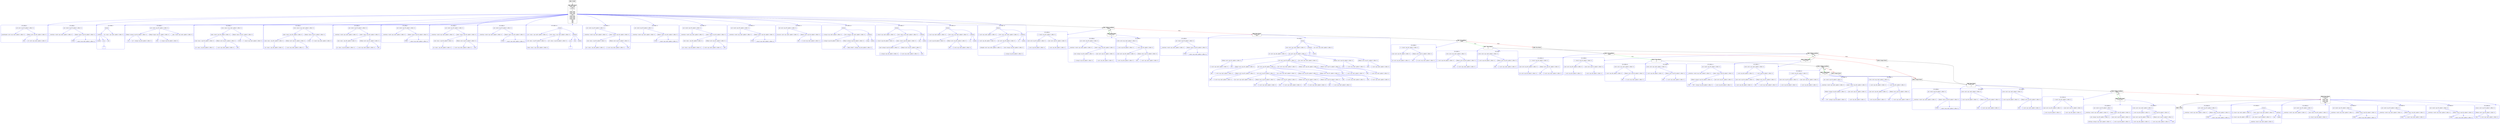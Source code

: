 digraph CFG {
    compound=true;
    graph [splines=true];
    node [shape=rectangle];

    BB21 [label=<<B>BB21: END</B><BR ALIGN="CENTER"/>>];
    BB20 [label=<<B>BB20: While Body</B><BR ALIGN="CENTER"/>FUNC_CALL<BR ALIGN="CENTER"/>=<BR ALIGN="CENTER"/>>];
    subgraph cluster_instruction0 {
        label = "OT of BB20:0";
        style=rounded;
        color=blue;
        entry0 [shape=point, style=invis];
        node0 [label="call <void:0, reg: RT, spilled: 0, offset: 0>", color=blue];
        node1 [label="__writeChar <void:0, reg: (null), spilled: 0, offset: 0>", color=blue];
        node0 -> node1[color=blue];
        node2 [label="indexr <char:0, reg: RT, spilled: 0, offset: 0>", color=blue];
        node3 [label="call <string:0, reg: RT, spilled: 0, offset: 0>", color=blue];
        node4 [label="retString <string:0, reg: (null), spilled: 0, offset: 0>", color=blue];
        node3 -> node4[color=blue];
        node2 -> node3[color=blue];
        node5 [label="read <int:0, reg: R0, spilled: 0, offset: 0>", color=blue];
        node6 [label="i <int:0, reg: AR, spilled: 0, offset: 0>", color=blue];
        node5 -> node6[color=blue];
        node2 -> node5[color=blue];
        node0 -> node2[color=blue];
    }
    BB20 -> entry0 [lhead=cluster_instruction0, color=blue];
    subgraph cluster_instruction1 {
        label = "OT of BB20:1";
        style=rounded;
        color=blue;
        entry1 [shape=point, style=invis];
        node7 [label="write <int:0, reg: (null), spilled: 0, offset: 0>", color=blue];
        node8 [label="i <int:0, reg: AR, spilled: 0, offset: 0>", color=blue];
        node7 -> node8[color=blue];
        node9 [label="+ <int:0, reg: R0, spilled: 0, offset: 0>", color=blue];
        node10 [label="read <int:0, reg: R0, spilled: 0, offset: 0>", color=blue];
        node11 [label="i <int:0, reg: AR, spilled: 0, offset: 0>", color=blue];
        node10 -> node11[color=blue];
        node9 -> node10[color=blue];
        node12 [label="litRead <int:0, reg: R1, spilled: 0, offset: 0>", color=blue];
        node13 [label="DEC", color=blue];
        node12 -> node13[color=blue];
        node14 [label="1 <int:0, reg: (null), spilled: 0, offset: 0>", color=blue];
        node12 -> node14[color=blue];
        node9 -> node12[color=blue];
        node7 -> node9[color=blue];
    }
    BB20 -> entry1 [lhead=cluster_instruction1, color=blue];
    BB19 [label=<<B>BB19: Base block</B><BR ALIGN="CENTER"/>FUNC_CALL<BR ALIGN="CENTER"/>VAR<BR ALIGN="CENTER"/>FUNC_CALL<BR ALIGN="CENTER"/>FUNC_CALL<BR ALIGN="CENTER"/>FUNC_CALL<BR ALIGN="CENTER"/>FUNC_CALL<BR ALIGN="CENTER"/>DEC<BR ALIGN="CENTER"/>>];
    subgraph cluster_instruction2 {
        label = "OT of BB19:0";
        style=rounded;
        color=blue;
        entry2 [shape=point, style=invis];
        node15 [label="call <void:0, reg: RT, spilled: 0, offset: 0>", color=blue];
        node16 [label="__writeChar <void:0, reg: (null), spilled: 0, offset: 0>", color=blue];
        node15 -> node16[color=blue];
        node17 [label="litRead <char:0, reg: R0, spilled: 0, offset: 0>", color=blue];
        node18 [label="SYMB", color=blue];
        node17 -> node18[color=blue];
        node19 [label="'\n' <char:0, reg: (null), spilled: 0, offset: 0>", color=blue];
        node17 -> node19[color=blue];
        node15 -> node17[color=blue];
    }
    BB19 -> entry2 [lhead=cluster_instruction2, color=blue];
    subgraph cluster_instruction3 {
        label = "OT of BB19:1";
        style=rounded;
        color=blue;
        entry3 [shape=point, style=invis];
        node20 [label="declare", color=blue];
        node21 [label="withType", color=blue];
        node22 [label="char", color=blue];
        node21 -> node22[color=blue];
        node23 [label="builtin", color=blue];
        node21 -> node23[color=blue];
        node20 -> node21[color=blue];
        node24 [label="in <char:0, reg: (null), spilled: 0, offset: 0>", color=blue];
        node20 -> node24[color=blue];
        node25 [label="write <char:0, reg: (null), spilled: 0, offset: 0>", color=blue];
        node26 [label="in <char:0, reg: AR, spilled: 0, offset: 0>", color=blue];
        node25 -> node26[color=blue];
        node27 [label="call <char:0, reg: RT, spilled: 0, offset: 0>", color=blue];
        node28 [label="__readChar <char:0, reg: (null), spilled: 0, offset: 0>", color=blue];
        node27 -> node28[color=blue];
        node25 -> node27[color=blue];
        node20 -> node25[color=blue];
    }
    BB19 -> entry3 [lhead=cluster_instruction3, color=blue];
    subgraph cluster_instruction4 {
        label = "OT of BB19:2";
        style=rounded;
        color=blue;
        entry4 [shape=point, style=invis];
        node29 [label="call <void:0, reg: RT, spilled: 0, offset: 0>", color=blue];
        node30 [label="__writeChar <void:0, reg: (null), spilled: 0, offset: 0>", color=blue];
        node29 -> node30[color=blue];
        node31 [label="read <char:0, reg: R0, spilled: 0, offset: 0>", color=blue];
        node32 [label="in <char:0, reg: AR, spilled: 0, offset: 0>", color=blue];
        node31 -> node32[color=blue];
        node29 -> node31[color=blue];
    }
    BB19 -> entry4 [lhead=cluster_instruction4, color=blue];
    subgraph cluster_instruction5 {
        label = "OT of BB19:3";
        style=rounded;
        color=blue;
        entry5 [shape=point, style=invis];
        node33 [label="call <void:0, reg: RT, spilled: 0, offset: 0>", color=blue];
        node34 [label="__writeChar <void:0, reg: (null), spilled: 0, offset: 0>", color=blue];
        node33 -> node34[color=blue];
        node35 [label="litRead <char:0, reg: R0, spilled: 0, offset: 0>", color=blue];
        node36 [label="SYMB", color=blue];
        node35 -> node36[color=blue];
        node37 [label="'\n' <char:0, reg: (null), spilled: 0, offset: 0>", color=blue];
        node35 -> node37[color=blue];
        node33 -> node35[color=blue];
    }
    BB19 -> entry5 [lhead=cluster_instruction5, color=blue];
    subgraph cluster_instruction6 {
        label = "OT of BB19:4";
        style=rounded;
        color=blue;
        entry6 [shape=point, style=invis];
        node38 [label="call <void:0, reg: RT, spilled: 0, offset: 0>", color=blue];
        node39 [label="__writeChar <void:0, reg: (null), spilled: 0, offset: 0>", color=blue];
        node38 -> node39[color=blue];
        node40 [label="litRead <char:0, reg: R0, spilled: 0, offset: 0>", color=blue];
        node41 [label="SYMB", color=blue];
        node40 -> node41[color=blue];
        node42 [label="'a' <char:0, reg: (null), spilled: 0, offset: 0>", color=blue];
        node40 -> node42[color=blue];
        node38 -> node40[color=blue];
    }
    BB19 -> entry6 [lhead=cluster_instruction6, color=blue];
    subgraph cluster_instruction7 {
        label = "OT of BB19:5";
        style=rounded;
        color=blue;
        entry7 [shape=point, style=invis];
        node43 [label="call <void:0, reg: RT, spilled: 0, offset: 0>", color=blue];
        node44 [label="__writeChar <void:0, reg: (null), spilled: 0, offset: 0>", color=blue];
        node43 -> node44[color=blue];
        node45 [label="litRead <char:0, reg: R0, spilled: 0, offset: 0>", color=blue];
        node46 [label="SYMB", color=blue];
        node45 -> node46[color=blue];
        node47 [label="'\n' <char:0, reg: (null), spilled: 0, offset: 0>", color=blue];
        node45 -> node47[color=blue];
        node43 -> node45[color=blue];
    }
    BB19 -> entry7 [lhead=cluster_instruction7, color=blue];
    subgraph cluster_instruction8 {
        label = "OT of BB19:6";
        style=rounded;
        color=blue;
        entry8 [shape=point, style=invis];
        node48 [label="return <int:0, reg: RT, spilled: 0, offset: 0>", color=blue];
        node49 [label="litRead <int:0, reg: R0, spilled: 0, offset: 0>", color=blue];
        node50 [label="DEC", color=blue];
        node49 -> node50[color=blue];
        node51 [label="0 <int:0, reg: (null), spilled: 0, offset: 0>", color=blue];
        node49 -> node51[color=blue];
        node48 -> node49[color=blue];
    }
    BB19 -> entry8 [lhead=cluster_instruction8, color=blue];
    BB18 [label=<<B>BB18: While Condition</B><BR ALIGN="CENTER"/>EXPR<BR ALIGN="CENTER"/>>];
    subgraph cluster_instruction9 {
        label = "OT of BB18:0";
        style=rounded;
        color=blue;
        entry9 [shape=point, style=invis];
        node52 [label="!= <bool:0, reg: R0, spilled: 0, offset: 0>", color=blue];
        node53 [label="read <int:0, reg: R0, spilled: 0, offset: 0>", color=blue];
        node54 [label="i <int:0, reg: AR, spilled: 0, offset: 0>", color=blue];
        node53 -> node54[color=blue];
        node52 -> node53[color=blue];
        node55 [label="read <int:0, reg: R1, spilled: 0, offset: 0>", color=blue];
        node56 [label="l <int:0, reg: AR, spilled: 0, offset: 0>", color=blue];
        node55 -> node56[color=blue];
        node52 -> node55[color=blue];
    }
    BB18 -> entry9 [lhead=cluster_instruction9, color=blue];
    BB17 [label=<<B>BB17: While Body</B><BR ALIGN="CENTER"/>FUNC_CALL<BR ALIGN="CENTER"/>=<BR ALIGN="CENTER"/>>];
    subgraph cluster_instruction10 {
        label = "OT of BB17:0";
        style=rounded;
        color=blue;
        entry10 [shape=point, style=invis];
        node57 [label="call <void:0, reg: RT, spilled: 0, offset: 0>", color=blue];
        node58 [label="__writeChar <void:0, reg: (null), spilled: 0, offset: 0>", color=blue];
        node57 -> node58[color=blue];
        node59 [label="indexr <char:0, reg: R0, spilled: 0, offset: 0>", color=blue];
        node60 [label="litRead <string:0, reg: R0, spilled: 0, offset: 0>", color=blue];
        node61 [label="STR", color=blue];
        node60 -> node61[color=blue];
        node62 [label="\"NO\" <string:0, reg: AR, spilled: 0, offset: 0>", color=blue];
        node60 -> node62[color=blue];
        node59 -> node60[color=blue];
        node63 [label="read <int:0, reg: R1, spilled: 0, offset: 0>", color=blue];
        node64 [label="i <int:0, reg: AR, spilled: 0, offset: 0>", color=blue];
        node63 -> node64[color=blue];
        node59 -> node63[color=blue];
        node57 -> node59[color=blue];
    }
    BB17 -> entry10 [lhead=cluster_instruction10, color=blue];
    subgraph cluster_instruction11 {
        label = "OT of BB17:1";
        style=rounded;
        color=blue;
        entry11 [shape=point, style=invis];
        node65 [label="write <int:0, reg: (null), spilled: 0, offset: 0>", color=blue];
        node66 [label="i <int:0, reg: AR, spilled: 0, offset: 0>", color=blue];
        node65 -> node66[color=blue];
        node67 [label="+ <int:0, reg: R0, spilled: 0, offset: 0>", color=blue];
        node68 [label="read <int:0, reg: R0, spilled: 0, offset: 0>", color=blue];
        node69 [label="i <int:0, reg: AR, spilled: 0, offset: 0>", color=blue];
        node68 -> node69[color=blue];
        node67 -> node68[color=blue];
        node70 [label="litRead <int:0, reg: R1, spilled: 0, offset: 0>", color=blue];
        node71 [label="DEC", color=blue];
        node70 -> node71[color=blue];
        node72 [label="1 <int:0, reg: (null), spilled: 0, offset: 0>", color=blue];
        node70 -> node72[color=blue];
        node67 -> node70[color=blue];
        node65 -> node67[color=blue];
    }
    BB17 -> entry11 [lhead=cluster_instruction11, color=blue];
    BB16 [label=<<B>BB16: Empty block</B><BR ALIGN="CENTER"/>>];
    BB15 [label=<<B>BB15: While Condition</B><BR ALIGN="CENTER"/>EXPR<BR ALIGN="CENTER"/>>];
    subgraph cluster_instruction12 {
        label = "OT of BB15:0";
        style=rounded;
        color=blue;
        entry12 [shape=point, style=invis];
        node73 [label="!= <bool:0, reg: R0, spilled: 0, offset: 0>", color=blue];
        node74 [label="read <int:0, reg: R0, spilled: 0, offset: 0>", color=blue];
        node75 [label="i <int:0, reg: AR, spilled: 0, offset: 0>", color=blue];
        node74 -> node75[color=blue];
        node73 -> node74[color=blue];
        node76 [label="read <int:0, reg: R1, spilled: 0, offset: 0>", color=blue];
        node77 [label="l <int:0, reg: AR, spilled: 0, offset: 0>", color=blue];
        node76 -> node77[color=blue];
        node73 -> node76[color=blue];
    }
    BB15 -> entry12 [lhead=cluster_instruction12, color=blue];
    BB14 [label=<<B>BB14: Then Block</B><BR ALIGN="CENTER"/>=<BR ALIGN="CENTER"/>=<BR ALIGN="CENTER"/>>];
    subgraph cluster_instruction13 {
        label = "OT of BB14:0";
        style=rounded;
        color=blue;
        entry13 [shape=point, style=invis];
        node78 [label="write <int:0, reg: (null), spilled: 0, offset: 0>", color=blue];
        node79 [label="i <int:0, reg: AR, spilled: 0, offset: 0>", color=blue];
        node78 -> node79[color=blue];
        node80 [label="litRead <int:0, reg: R0, spilled: 0, offset: 0>", color=blue];
        node81 [label="DEC", color=blue];
        node80 -> node81[color=blue];
        node82 [label="0 <int:0, reg: (null), spilled: 0, offset: 0>", color=blue];
        node80 -> node82[color=blue];
        node78 -> node80[color=blue];
    }
    BB14 -> entry13 [lhead=cluster_instruction13, color=blue];
    subgraph cluster_instruction14 {
        label = "OT of BB14:1";
        style=rounded;
        color=blue;
        entry14 [shape=point, style=invis];
        node83 [label="write <int:0, reg: (null), spilled: 0, offset: 0>", color=blue];
        node84 [label="l <int:0, reg: AR, spilled: 0, offset: 0>", color=blue];
        node83 -> node84[color=blue];
        node85 [label="litRead <int:0, reg: R0, spilled: 0, offset: 0>", color=blue];
        node86 [label="DEC", color=blue];
        node85 -> node86[color=blue];
        node87 [label="3 <int:0, reg: (null), spilled: 0, offset: 0>", color=blue];
        node85 -> node87[color=blue];
        node83 -> node85[color=blue];
    }
    BB14 -> entry14 [lhead=cluster_instruction14, color=blue];
    BB13 [label=<<B>BB13: Empty block</B><BR ALIGN="CENTER"/>>];
    BB12 [label=<<B>BB12: If Condition</B><BR ALIGN="CENTER"/>EXPR<BR ALIGN="CENTER"/>>];
    subgraph cluster_instruction15 {
        label = "OT of BB12:0";
        style=rounded;
        color=blue;
        entry15 [shape=point, style=invis];
        node88 [label="== <bool:0, reg: R0, spilled: 0, offset: 0>", color=blue];
        node89 [label="read <int:0, reg: R0, spilled: 0, offset: 0>", color=blue];
        node90 [label="ret <int:0, reg: AR, spilled: 0, offset: 0>", color=blue];
        node89 -> node90[color=blue];
        node88 -> node89[color=blue];
        node91 [label="litRead <int:0, reg: R1, spilled: 0, offset: 0>", color=blue];
        node92 [label="DEC", color=blue];
        node91 -> node92[color=blue];
        node93 [label="9 <int:0, reg: (null), spilled: 0, offset: 0>", color=blue];
        node91 -> node93[color=blue];
        node88 -> node91[color=blue];
    }
    BB12 -> entry15 [lhead=cluster_instruction15, color=blue];
    BB11 [label=<<B>BB11: While Body</B><BR ALIGN="CENTER"/>FUNC_CALL<BR ALIGN="CENTER"/>=<BR ALIGN="CENTER"/>>];
    subgraph cluster_instruction16 {
        label = "OT of BB11:0";
        style=rounded;
        color=blue;
        entry16 [shape=point, style=invis];
        node94 [label="call <void:0, reg: RT, spilled: 0, offset: 0>", color=blue];
        node95 [label="__writeChar <void:0, reg: (null), spilled: 0, offset: 0>", color=blue];
        node94 -> node95[color=blue];
        node96 [label="indexr <char:0, reg: R0, spilled: 0, offset: 0>", color=blue];
        node97 [label="litRead <string:0, reg: R0, spilled: 0, offset: 0>", color=blue];
        node98 [label="STR", color=blue];
        node97 -> node98[color=blue];
        node99 [label="\"YES\" <string:0, reg: AR, spilled: 0, offset: 0>", color=blue];
        node97 -> node99[color=blue];
        node96 -> node97[color=blue];
        node100 [label="read <int:0, reg: R1, spilled: 0, offset: 0>", color=blue];
        node101 [label="i <int:0, reg: AR, spilled: 0, offset: 0>", color=blue];
        node100 -> node101[color=blue];
        node96 -> node100[color=blue];
        node94 -> node96[color=blue];
    }
    BB11 -> entry16 [lhead=cluster_instruction16, color=blue];
    subgraph cluster_instruction17 {
        label = "OT of BB11:1";
        style=rounded;
        color=blue;
        entry17 [shape=point, style=invis];
        node102 [label="write <int:0, reg: (null), spilled: 0, offset: 0>", color=blue];
        node103 [label="i <int:0, reg: AR, spilled: 0, offset: 0>", color=blue];
        node102 -> node103[color=blue];
        node104 [label="+ <int:0, reg: R0, spilled: 0, offset: 0>", color=blue];
        node105 [label="read <int:0, reg: R0, spilled: 0, offset: 0>", color=blue];
        node106 [label="i <int:0, reg: AR, spilled: 0, offset: 0>", color=blue];
        node105 -> node106[color=blue];
        node104 -> node105[color=blue];
        node107 [label="litRead <int:0, reg: R1, spilled: 0, offset: 0>", color=blue];
        node108 [label="DEC", color=blue];
        node107 -> node108[color=blue];
        node109 [label="1 <int:0, reg: (null), spilled: 0, offset: 0>", color=blue];
        node107 -> node109[color=blue];
        node104 -> node107[color=blue];
        node102 -> node104[color=blue];
    }
    BB11 -> entry17 [lhead=cluster_instruction17, color=blue];
    BB10 [label=<<B>BB10: Empty block</B><BR ALIGN="CENTER"/>>];
    BB9 [label=<<B>BB9: While Condition</B><BR ALIGN="CENTER"/>EXPR<BR ALIGN="CENTER"/>>];
    subgraph cluster_instruction18 {
        label = "OT of BB9:0";
        style=rounded;
        color=blue;
        entry18 [shape=point, style=invis];
        node110 [label="!= <bool:0, reg: R0, spilled: 0, offset: 0>", color=blue];
        node111 [label="read <int:0, reg: R0, spilled: 0, offset: 0>", color=blue];
        node112 [label="i <int:0, reg: AR, spilled: 0, offset: 0>", color=blue];
        node111 -> node112[color=blue];
        node110 -> node111[color=blue];
        node113 [label="read <int:0, reg: R1, spilled: 0, offset: 0>", color=blue];
        node114 [label="l <int:0, reg: AR, spilled: 0, offset: 0>", color=blue];
        node113 -> node114[color=blue];
        node110 -> node113[color=blue];
    }
    BB9 -> entry18 [lhead=cluster_instruction18, color=blue];
    BB8 [label=<<B>BB8: Else Block</B><BR ALIGN="CENTER"/>>];
    BB7 [label=<<B>BB7: Then Block</B><BR ALIGN="CENTER"/>=<BR ALIGN="CENTER"/>=<BR ALIGN="CENTER"/>>];
    subgraph cluster_instruction19 {
        label = "OT of BB7:0";
        style=rounded;
        color=blue;
        entry19 [shape=point, style=invis];
        node115 [label="write <int:0, reg: (null), spilled: 0, offset: 0>", color=blue];
        node116 [label="i <int:0, reg: AR, spilled: 0, offset: 0>", color=blue];
        node115 -> node116[color=blue];
        node117 [label="litRead <int:0, reg: R0, spilled: 0, offset: 0>", color=blue];
        node118 [label="DEC", color=blue];
        node117 -> node118[color=blue];
        node119 [label="0 <int:0, reg: (null), spilled: 0, offset: 0>", color=blue];
        node117 -> node119[color=blue];
        node115 -> node117[color=blue];
    }
    BB7 -> entry19 [lhead=cluster_instruction19, color=blue];
    subgraph cluster_instruction20 {
        label = "OT of BB7:1";
        style=rounded;
        color=blue;
        entry20 [shape=point, style=invis];
        node120 [label="write <int:0, reg: (null), spilled: 0, offset: 0>", color=blue];
        node121 [label="l <int:0, reg: AR, spilled: 0, offset: 0>", color=blue];
        node120 -> node121[color=blue];
        node122 [label="litRead <int:0, reg: R0, spilled: 0, offset: 0>", color=blue];
        node123 [label="DEC", color=blue];
        node122 -> node123[color=blue];
        node124 [label="4 <int:0, reg: (null), spilled: 0, offset: 0>", color=blue];
        node122 -> node124[color=blue];
        node120 -> node122[color=blue];
    }
    BB7 -> entry20 [lhead=cluster_instruction20, color=blue];
    BB6 [label=<<B>BB6: Base block</B><BR ALIGN="CENTER"/>FUNC_CALL<BR ALIGN="CENTER"/>=<BR ALIGN="CENTER"/>=<BR ALIGN="CENTER"/>>];
    subgraph cluster_instruction21 {
        label = "OT of BB6:0";
        style=rounded;
        color=blue;
        entry21 [shape=point, style=invis];
        node125 [label="call <void:0, reg: RT, spilled: 0, offset: 0>", color=blue];
        node126 [label="__writeChar <void:0, reg: (null), spilled: 0, offset: 0>", color=blue];
        node125 -> node126[color=blue];
        node127 [label="litRead <char:0, reg: R0, spilled: 0, offset: 0>", color=blue];
        node128 [label="SYMB", color=blue];
        node127 -> node128[color=blue];
        node129 [label="'\n' <char:0, reg: (null), spilled: 0, offset: 0>", color=blue];
        node127 -> node129[color=blue];
        node125 -> node127[color=blue];
    }
    BB6 -> entry21 [lhead=cluster_instruction21, color=blue];
    subgraph cluster_instruction22 {
        label = "OT of BB6:1";
        style=rounded;
        color=blue;
        entry22 [shape=point, style=invis];
        node130 [label="write <int:0, reg: (null), spilled: 0, offset: 0>", color=blue];
        node131 [label="i <int:0, reg: AR, spilled: 0, offset: 0>", color=blue];
        node130 -> node131[color=blue];
        node132 [label="litRead <int:0, reg: R0, spilled: 0, offset: 0>", color=blue];
        node133 [label="DEC", color=blue];
        node132 -> node133[color=blue];
        node134 [label="0 <int:0, reg: (null), spilled: 0, offset: 0>", color=blue];
        node132 -> node134[color=blue];
        node130 -> node132[color=blue];
    }
    BB6 -> entry22 [lhead=cluster_instruction22, color=blue];
    subgraph cluster_instruction23 {
        label = "OT of BB6:2";
        style=rounded;
        color=blue;
        entry23 [shape=point, style=invis];
        node135 [label="write <int:0, reg: (null), spilled: 0, offset: 0>", color=blue];
        node136 [label="l <int:0, reg: AR, spilled: 0, offset: 0>", color=blue];
        node135 -> node136[color=blue];
        node137 [label="litRead <int:0, reg: R0, spilled: 0, offset: 0>", color=blue];
        node138 [label="DEC", color=blue];
        node137 -> node138[color=blue];
        node139 [label="3 <int:0, reg: (null), spilled: 0, offset: 0>", color=blue];
        node137 -> node139[color=blue];
        node135 -> node137[color=blue];
    }
    BB6 -> entry23 [lhead=cluster_instruction23, color=blue];
    BB5 [label=<<B>BB5: If Condition</B><BR ALIGN="CENTER"/>EXPR<BR ALIGN="CENTER"/>>];
    subgraph cluster_instruction24 {
        label = "OT of BB5:0";
        style=rounded;
        color=blue;
        entry24 [shape=point, style=invis];
        node140 [label="== <bool:0, reg: R0, spilled: 0, offset: 0>", color=blue];
        node141 [label="read <int:0, reg: R0, spilled: 0, offset: 0>", color=blue];
        node142 [label="ret <int:0, reg: AR, spilled: 0, offset: 0>", color=blue];
        node141 -> node142[color=blue];
        node140 -> node141[color=blue];
        node143 [label="litRead <int:0, reg: R1, spilled: 0, offset: 0>", color=blue];
        node144 [label="DEC", color=blue];
        node143 -> node144[color=blue];
        node145 [label="10 <int:0, reg: (null), spilled: 0, offset: 0>", color=blue];
        node143 -> node145[color=blue];
        node140 -> node143[color=blue];
    }
    BB5 -> entry24 [lhead=cluster_instruction24, color=blue];
    BB4 [label=<<B>BB4: While Body</B><BR ALIGN="CENTER"/>FUNC_CALL<BR ALIGN="CENTER"/>=<BR ALIGN="CENTER"/>>];
    subgraph cluster_instruction25 {
        label = "OT of BB4:0";
        style=rounded;
        color=blue;
        entry25 [shape=point, style=invis];
        node146 [label="call <void:0, reg: RT, spilled: 0, offset: 0>", color=blue];
        node147 [label="__writeChar <void:0, reg: (null), spilled: 0, offset: 0>", color=blue];
        node146 -> node147[color=blue];
        node148 [label="indexr <char:0, reg: R0, spilled: 0, offset: 0>", color=blue];
        node149 [label="read <string:0, reg: R0, spilled: 0, offset: 0>", color=blue];
        node150 [label="s <string:0, reg: AR, spilled: 0, offset: 0>", color=blue];
        node149 -> node150[color=blue];
        node148 -> node149[color=blue];
        node151 [label="read <int:0, reg: R1, spilled: 0, offset: 0>", color=blue];
        node152 [label="i <int:0, reg: AR, spilled: 0, offset: 0>", color=blue];
        node151 -> node152[color=blue];
        node148 -> node151[color=blue];
        node146 -> node148[color=blue];
    }
    BB4 -> entry25 [lhead=cluster_instruction25, color=blue];
    subgraph cluster_instruction26 {
        label = "OT of BB4:1";
        style=rounded;
        color=blue;
        entry26 [shape=point, style=invis];
        node153 [label="write <int:0, reg: (null), spilled: 0, offset: 0>", color=blue];
        node154 [label="i <int:0, reg: AR, spilled: 0, offset: 0>", color=blue];
        node153 -> node154[color=blue];
        node155 [label="+ <int:0, reg: R0, spilled: 0, offset: 0>", color=blue];
        node156 [label="read <int:0, reg: R0, spilled: 0, offset: 0>", color=blue];
        node157 [label="i <int:0, reg: AR, spilled: 0, offset: 0>", color=blue];
        node156 -> node157[color=blue];
        node155 -> node156[color=blue];
        node158 [label="litRead <int:0, reg: R1, spilled: 0, offset: 0>", color=blue];
        node159 [label="DEC", color=blue];
        node158 -> node159[color=blue];
        node160 [label="1 <int:0, reg: (null), spilled: 0, offset: 0>", color=blue];
        node158 -> node160[color=blue];
        node155 -> node158[color=blue];
        node153 -> node155[color=blue];
    }
    BB4 -> entry26 [lhead=cluster_instruction26, color=blue];
    BB3 [label=<<B>BB3: Base block</B><BR ALIGN="CENTER"/>FUNC_CALL<BR ALIGN="CENTER"/>VAR<BR ALIGN="CENTER"/>>];
    subgraph cluster_instruction27 {
        label = "OT of BB3:0";
        style=rounded;
        color=blue;
        entry27 [shape=point, style=invis];
        node161 [label="call <void:0, reg: RT, spilled: 0, offset: 0>", color=blue];
        node162 [label="__writeChar <void:0, reg: (null), spilled: 0, offset: 0>", color=blue];
        node161 -> node162[color=blue];
        node163 [label="litRead <char:0, reg: R0, spilled: 0, offset: 0>", color=blue];
        node164 [label="SYMB", color=blue];
        node163 -> node164[color=blue];
        node165 [label="'\n' <char:0, reg: (null), spilled: 0, offset: 0>", color=blue];
        node163 -> node165[color=blue];
        node161 -> node163[color=blue];
    }
    BB3 -> entry27 [lhead=cluster_instruction27, color=blue];
    subgraph cluster_instruction28 {
        label = "OT of BB3:1";
        style=rounded;
        color=blue;
        entry28 [shape=point, style=invis];
        node166 [label="declare", color=blue];
        node167 [label="withType", color=blue];
        node168 [label="int", color=blue];
        node167 -> node168[color=blue];
        node169 [label="builtin", color=blue];
        node167 -> node169[color=blue];
        node166 -> node167[color=blue];
        node170 [label="ret <int:0, reg: (null), spilled: 0, offset: 0>", color=blue];
        node166 -> node170[color=blue];
        node171 [label="write <int:0, reg: (null), spilled: 0, offset: 0>", color=blue];
        node172 [label="ret <int:0, reg: AR, spilled: 0, offset: 0>", color=blue];
        node171 -> node172[color=blue];
        node173 [label="call <int:0, reg: RT, spilled: 0, offset: 0>", color=blue];
        node174 [label="test <int:0, reg: (null), spilled: 0, offset: 0>", color=blue];
        node173 -> node174[color=blue];
        node175 [label="litRead <int:0, reg: R0, spilled: 0, offset: 0>", color=blue];
        node176 [label="DEC", color=blue];
        node175 -> node176[color=blue];
        node177 [label="1 <int:0, reg: (null), spilled: 0, offset: 0>", color=blue];
        node175 -> node177[color=blue];
        node173 -> node175[color=blue];
        node178 [label="litRead <int:0, reg: R1, spilled: 0, offset: 0>", color=blue];
        node179 [label="DEC", color=blue];
        node178 -> node179[color=blue];
        node180 [label="2 <int:0, reg: (null), spilled: 0, offset: 0>", color=blue];
        node178 -> node180[color=blue];
        node173 -> node178[color=blue];
        node181 [label="litRead <int:0, reg: R2, spilled: 0, offset: 0>", color=blue];
        node182 [label="DEC", color=blue];
        node181 -> node182[color=blue];
        node183 [label="3 <int:0, reg: (null), spilled: 0, offset: 0>", color=blue];
        node181 -> node183[color=blue];
        node173 -> node181[color=blue];
        node184 [label="call <int:0, reg: RT, spilled: 0, offset: 0>", color=blue];
        node185 [label="test <int:0, reg: (null), spilled: 0, offset: 0>", color=blue];
        node184 -> node185[color=blue];
        node186 [label="litRead <int:0, reg: R0, spilled: 0, offset: 0>", color=blue];
        node187 [label="DEC", color=blue];
        node186 -> node187[color=blue];
        node188 [label="1 <int:0, reg: (null), spilled: 0, offset: 0>", color=blue];
        node186 -> node188[color=blue];
        node184 -> node186[color=blue];
        node189 [label="litRead <int:0, reg: R1, spilled: 0, offset: 0>", color=blue];
        node190 [label="DEC", color=blue];
        node189 -> node190[color=blue];
        node191 [label="1 <int:0, reg: (null), spilled: 0, offset: 0>", color=blue];
        node189 -> node191[color=blue];
        node184 -> node189[color=blue];
        node192 [label="litRead <int:0, reg: R2, spilled: 0, offset: 0>", color=blue];
        node193 [label="DEC", color=blue];
        node192 -> node193[color=blue];
        node194 [label="1 <int:0, reg: (null), spilled: 0, offset: 0>", color=blue];
        node192 -> node194[color=blue];
        node184 -> node192[color=blue];
        node195 [label="call <int:0, reg: RT, spilled: 0, offset: 0>", color=blue];
        node196 [label="test <int:0, reg: (null), spilled: 0, offset: 0>", color=blue];
        node195 -> node196[color=blue];
        node197 [label="litRead <int:0, reg: R0, spilled: 0, offset: 0>", color=blue];
        node198 [label="DEC", color=blue];
        node197 -> node198[color=blue];
        node199 [label="0 <int:0, reg: (null), spilled: 0, offset: 0>", color=blue];
        node197 -> node199[color=blue];
        node195 -> node197[color=blue];
        node200 [label="litRead <int:0, reg: R1, spilled: 0, offset: 0>", color=blue];
        node201 [label="DEC", color=blue];
        node200 -> node201[color=blue];
        node202 [label="0 <int:0, reg: (null), spilled: 0, offset: 0>", color=blue];
        node200 -> node202[color=blue];
        node195 -> node200[color=blue];
        node203 [label="litRead <int:0, reg: R2, spilled: 0, offset: 0>", color=blue];
        node204 [label="DEC", color=blue];
        node203 -> node204[color=blue];
        node205 [label="0 <int:0, reg: (null), spilled: 0, offset: 0>", color=blue];
        node203 -> node205[color=blue];
        node195 -> node203[color=blue];
        node206 [label="call <int:0, reg: RT, spilled: 0, offset: 0>", color=blue];
        node207 [label="test <int:0, reg: (null), spilled: 0, offset: 0>", color=blue];
        node206 -> node207[color=blue];
        node208 [label="litRead <int:0, reg: R0, spilled: 0, offset: 0>", color=blue];
        node209 [label="DEC", color=blue];
        node208 -> node209[color=blue];
        node210 [label="0 <int:0, reg: (null), spilled: 0, offset: 0>", color=blue];
        node208 -> node210[color=blue];
        node206 -> node208[color=blue];
        node211 [label="litRead <int:0, reg: R1, spilled: 0, offset: 0>", color=blue];
        node212 [label="DEC", color=blue];
        node211 -> node212[color=blue];
        node213 [label="0 <int:0, reg: (null), spilled: 0, offset: 0>", color=blue];
        node211 -> node213[color=blue];
        node206 -> node211[color=blue];
        node214 [label="litRead <int:0, reg: R2, spilled: 0, offset: 0>", color=blue];
        node215 [label="DEC", color=blue];
        node214 -> node215[color=blue];
        node216 [label="0 <int:0, reg: (null), spilled: 0, offset: 0>", color=blue];
        node214 -> node216[color=blue];
        node206 -> node214[color=blue];
        node217 [label="litRead <int:0, reg: R3, spilled: 0, offset: 0>", color=blue];
        node218 [label="DEC", color=blue];
        node217 -> node218[color=blue];
        node219 [label="1 <int:0, reg: (null), spilled: 0, offset: 0>", color=blue];
        node217 -> node219[color=blue];
        node206 -> node217[color=blue];
        node195 -> node206[color=blue];
        node184 -> node195[color=blue];
        node173 -> node184[color=blue];
        node171 -> node173[color=blue];
        node166 -> node171[color=blue];
    }
    BB3 -> entry28 [lhead=cluster_instruction28, color=blue];
    BB2 [label=<<B>BB2: While Condition</B><BR ALIGN="CENTER"/>EXPR<BR ALIGN="CENTER"/>>];
    subgraph cluster_instruction29 {
        label = "OT of BB2:0";
        style=rounded;
        color=blue;
        entry29 [shape=point, style=invis];
        node220 [label="!= <bool:0, reg: R0, spilled: 0, offset: 0>", color=blue];
        node221 [label="read <int:0, reg: R0, spilled: 0, offset: 0>", color=blue];
        node222 [label="i <int:0, reg: AR, spilled: 0, offset: 0>", color=blue];
        node221 -> node222[color=blue];
        node220 -> node221[color=blue];
        node223 [label="read <int:0, reg: R1, spilled: 0, offset: 0>", color=blue];
        node224 [label="l <int:0, reg: AR, spilled: 0, offset: 0>", color=blue];
        node223 -> node224[color=blue];
        node220 -> node223[color=blue];
    }
    BB2 -> entry29 [lhead=cluster_instruction29, color=blue];
    BB1 [label=<<B>BB1: Base block</B><BR ALIGN="CENTER"/>FUNC_CALL<BR ALIGN="CENTER"/>FUNC_CALL<BR ALIGN="CENTER"/>VAR<BR ALIGN="CENTER"/>FUNC_CALL<BR ALIGN="CENTER"/>=<BR ALIGN="CENTER"/>=<BR ALIGN="CENTER"/>FUNC_CALL<BR ALIGN="CENTER"/>FUNC_CALL<BR ALIGN="CENTER"/>FUNC_CALL<BR ALIGN="CENTER"/>FUNC_CALL<BR ALIGN="CENTER"/>VAR<BR ALIGN="CENTER"/>FUNC_CALL<BR ALIGN="CENTER"/>FUNC_CALL<BR ALIGN="CENTER"/>FUNC_CALL<BR ALIGN="CENTER"/>FUNC_CALL<BR ALIGN="CENTER"/>FUNC_CALL<BR ALIGN="CENTER"/>VAR<BR ALIGN="CENTER"/>VAR<BR ALIGN="CENTER"/>VAR<BR ALIGN="CENTER"/>VAR<BR ALIGN="CENTER"/>>];
    subgraph cluster_instruction30 {
        label = "OT of BB1:0";
        style=rounded;
        color=blue;
        entry30 [shape=point, style=invis];
        node225 [label="call <int:0, reg: RT, spilled: 0, offset: 0>", color=blue];
        node226 [label="printNumber <int:0, reg: (null), spilled: 0, offset: 0>", color=blue];
        node225 -> node226[color=blue];
        node227 [label="litRead <int:0, reg: R0, spilled: 0, offset: 0>", color=blue];
        node228 [label="DEC", color=blue];
        node227 -> node228[color=blue];
        node229 [label="123 <int:0, reg: (null), spilled: 0, offset: 0>", color=blue];
        node227 -> node229[color=blue];
        node225 -> node227[color=blue];
    }
    BB1 -> entry30 [lhead=cluster_instruction30, color=blue];
    subgraph cluster_instruction31 {
        label = "OT of BB1:1";
        style=rounded;
        color=blue;
        entry31 [shape=point, style=invis];
        node230 [label="call <void:0, reg: RT, spilled: 0, offset: 0>", color=blue];
        node231 [label="__writeChar <void:0, reg: (null), spilled: 0, offset: 0>", color=blue];
        node230 -> node231[color=blue];
        node232 [label="litRead <char:0, reg: R0, spilled: 0, offset: 0>", color=blue];
        node233 [label="SYMB", color=blue];
        node232 -> node233[color=blue];
        node234 [label="'\n' <char:0, reg: (null), spilled: 0, offset: 0>", color=blue];
        node232 -> node234[color=blue];
        node230 -> node232[color=blue];
    }
    BB1 -> entry31 [lhead=cluster_instruction31, color=blue];
    subgraph cluster_instruction32 {
        label = "OT of BB1:2";
        style=rounded;
        color=blue;
        entry32 [shape=point, style=invis];
        node235 [label="declare", color=blue];
        node236 [label="withType", color=blue];
        node237 [label="char", color=blue];
        node236 -> node237[color=blue];
        node238 [label="builtin", color=blue];
        node236 -> node238[color=blue];
        node239 [label="array", color=blue];
        node240 [label="1", color=blue];
        node239 -> node240[color=blue];
        node236 -> node239[color=blue];
        node235 -> node236[color=blue];
        node241 [label="arr <char:1, reg: (null), spilled: 0, offset: 0>", color=blue];
        node235 -> node241[color=blue];
    }
    BB1 -> entry32 [lhead=cluster_instruction32, color=blue];
    subgraph cluster_instruction33 {
        label = "OT of BB1:3";
        style=rounded;
        color=blue;
        entry33 [shape=point, style=invis];
        node242 [label="call <void:0, reg: RT, spilled: 0, offset: 0>", color=blue];
        node243 [label="__alloc <void:0, reg: (null), spilled: 0, offset: 0>", color=blue];
        node242 -> node243[color=blue];
        node244 [label="litRead <string:0, reg: R0, spilled: 0, offset: 0>", color=blue];
        node245 [label="STR", color=blue];
        node244 -> node245[color=blue];
        node246 [label="\"arr\" <string:0, reg: AR, spilled: 0, offset: 0>", color=blue];
        node244 -> node246[color=blue];
        node242 -> node244[color=blue];
        node247 [label="litRead <long:0, reg: R1, spilled: 0, offset: 0>", color=blue];
        node248 [label="DEC", color=blue];
        node247 -> node248[color=blue];
        node249 [label="4 <long:0, reg: AR, spilled: 0, offset: 0>", color=blue];
        node247 -> node249[color=blue];
        node242 -> node247[color=blue];
    }
    BB1 -> entry33 [lhead=cluster_instruction33, color=blue];
    subgraph cluster_instruction34 {
        label = "OT of BB1:4";
        style=rounded;
        color=blue;
        entry34 [shape=point, style=invis];
        node250 [label="write <char:0, reg: (null), spilled: 0, offset: 0>", color=blue];
        node251 [label="index <char:0, reg: R0, spilled: 0, offset: 0>", color=blue];
        node252 [label="read <char:1, reg: R0, spilled: 0, offset: 0>", color=blue];
        node253 [label="arr <char:1, reg: AR, spilled: 0, offset: 0>", color=blue];
        node252 -> node253[color=blue];
        node251 -> node252[color=blue];
        node254 [label="litRead <int:0, reg: R1, spilled: 0, offset: 0>", color=blue];
        node255 [label="DEC", color=blue];
        node254 -> node255[color=blue];
        node256 [label="1 <int:0, reg: (null), spilled: 0, offset: 0>", color=blue];
        node254 -> node256[color=blue];
        node251 -> node254[color=blue];
        node250 -> node251[color=blue];
        node257 [label="litRead <char:0, reg: R1, spilled: 0, offset: 0>", color=blue];
        node258 [label="SYMB", color=blue];
        node257 -> node258[color=blue];
        node259 [label="'1' <char:0, reg: (null), spilled: 0, offset: 0>", color=blue];
        node257 -> node259[color=blue];
        node250 -> node257[color=blue];
    }
    BB1 -> entry34 [lhead=cluster_instruction34, color=blue];
    subgraph cluster_instruction35 {
        label = "OT of BB1:5";
        style=rounded;
        color=blue;
        entry35 [shape=point, style=invis];
        node260 [label="write <char:0, reg: (null), spilled: 0, offset: 0>", color=blue];
        node261 [label="index <char:0, reg: R0, spilled: 0, offset: 0>", color=blue];
        node262 [label="read <char:1, reg: R0, spilled: 0, offset: 0>", color=blue];
        node263 [label="arr <char:1, reg: AR, spilled: 0, offset: 0>", color=blue];
        node262 -> node263[color=blue];
        node261 -> node262[color=blue];
        node264 [label="litRead <int:0, reg: R1, spilled: 0, offset: 0>", color=blue];
        node265 [label="DEC", color=blue];
        node264 -> node265[color=blue];
        node266 [label="2 <int:0, reg: (null), spilled: 0, offset: 0>", color=blue];
        node264 -> node266[color=blue];
        node261 -> node264[color=blue];
        node260 -> node261[color=blue];
        node267 [label="litRead <char:0, reg: R1, spilled: 0, offset: 0>", color=blue];
        node268 [label="SYMB", color=blue];
        node267 -> node268[color=blue];
        node269 [label="'h' <char:0, reg: (null), spilled: 0, offset: 0>", color=blue];
        node267 -> node269[color=blue];
        node260 -> node267[color=blue];
    }
    BB1 -> entry35 [lhead=cluster_instruction35, color=blue];
    subgraph cluster_instruction36 {
        label = "OT of BB1:6";
        style=rounded;
        color=blue;
        entry36 [shape=point, style=invis];
        node270 [label="call <void:0, reg: RT, spilled: 0, offset: 0>", color=blue];
        node271 [label="__writeChar <void:0, reg: (null), spilled: 0, offset: 0>", color=blue];
        node270 -> node271[color=blue];
        node272 [label="indexr <char:0, reg: R0, spilled: 0, offset: 0>", color=blue];
        node273 [label="read <char:1, reg: R0, spilled: 0, offset: 0>", color=blue];
        node274 [label="arr <char:1, reg: AR, spilled: 0, offset: 0>", color=blue];
        node273 -> node274[color=blue];
        node272 -> node273[color=blue];
        node275 [label="litRead <int:0, reg: R1, spilled: 0, offset: 0>", color=blue];
        node276 [label="DEC", color=blue];
        node275 -> node276[color=blue];
        node277 [label="1 <int:0, reg: (null), spilled: 0, offset: 0>", color=blue];
        node275 -> node277[color=blue];
        node272 -> node275[color=blue];
        node270 -> node272[color=blue];
    }
    BB1 -> entry36 [lhead=cluster_instruction36, color=blue];
    subgraph cluster_instruction37 {
        label = "OT of BB1:7";
        style=rounded;
        color=blue;
        entry37 [shape=point, style=invis];
        node278 [label="call <void:0, reg: RT, spilled: 0, offset: 0>", color=blue];
        node279 [label="__writeChar <void:0, reg: (null), spilled: 0, offset: 0>", color=blue];
        node278 -> node279[color=blue];
        node280 [label="litRead <char:0, reg: R0, spilled: 0, offset: 0>", color=blue];
        node281 [label="SYMB", color=blue];
        node280 -> node281[color=blue];
        node282 [label="'\n' <char:0, reg: (null), spilled: 0, offset: 0>", color=blue];
        node280 -> node282[color=blue];
        node278 -> node280[color=blue];
    }
    BB1 -> entry37 [lhead=cluster_instruction37, color=blue];
    subgraph cluster_instruction38 {
        label = "OT of BB1:8";
        style=rounded;
        color=blue;
        entry38 [shape=point, style=invis];
        node283 [label="call <void:0, reg: RT, spilled: 0, offset: 0>", color=blue];
        node284 [label="__writeChar <void:0, reg: (null), spilled: 0, offset: 0>", color=blue];
        node283 -> node284[color=blue];
        node285 [label="indexr <char:0, reg: R0, spilled: 0, offset: 0>", color=blue];
        node286 [label="read <char:1, reg: R0, spilled: 0, offset: 0>", color=blue];
        node287 [label="arr <char:1, reg: AR, spilled: 0, offset: 0>", color=blue];
        node286 -> node287[color=blue];
        node285 -> node286[color=blue];
        node288 [label="litRead <int:0, reg: R1, spilled: 0, offset: 0>", color=blue];
        node289 [label="DEC", color=blue];
        node288 -> node289[color=blue];
        node290 [label="2 <int:0, reg: (null), spilled: 0, offset: 0>", color=blue];
        node288 -> node290[color=blue];
        node285 -> node288[color=blue];
        node283 -> node285[color=blue];
    }
    BB1 -> entry38 [lhead=cluster_instruction38, color=blue];
    subgraph cluster_instruction39 {
        label = "OT of BB1:9";
        style=rounded;
        color=blue;
        entry39 [shape=point, style=invis];
        node291 [label="call <void:0, reg: RT, spilled: 0, offset: 0>", color=blue];
        node292 [label="__writeChar <void:0, reg: (null), spilled: 0, offset: 0>", color=blue];
        node291 -> node292[color=blue];
        node293 [label="litRead <char:0, reg: R0, spilled: 0, offset: 0>", color=blue];
        node294 [label="SYMB", color=blue];
        node293 -> node294[color=blue];
        node295 [label="'\n' <char:0, reg: (null), spilled: 0, offset: 0>", color=blue];
        node293 -> node295[color=blue];
        node291 -> node293[color=blue];
    }
    BB1 -> entry39 [lhead=cluster_instruction39, color=blue];
    subgraph cluster_instruction40 {
        label = "OT of BB1:10";
        style=rounded;
        color=blue;
        entry40 [shape=point, style=invis];
        node296 [label="declare", color=blue];
        node297 [label="withType", color=blue];
        node298 [label="char", color=blue];
        node297 -> node298[color=blue];
        node299 [label="builtin", color=blue];
        node297 -> node299[color=blue];
        node300 [label="array", color=blue];
        node301 [label="1", color=blue];
        node300 -> node301[color=blue];
        node297 -> node300[color=blue];
        node296 -> node297[color=blue];
        node302 [label="arr2 <char:1, reg: (null), spilled: 0, offset: 0>", color=blue];
        node296 -> node302[color=blue];
        node303 [label="write <char:1, reg: (null), spilled: 0, offset: 0>", color=blue];
        node304 [label="arr2 <char:1, reg: AR, spilled: 0, offset: 0>", color=blue];
        node303 -> node304[color=blue];
        node305 [label="call <char:1, reg: RT, spilled: 0, offset: 0>", color=blue];
        node306 [label="retArr <char:1, reg: (null), spilled: 0, offset: 0>", color=blue];
        node305 -> node306[color=blue];
        node303 -> node305[color=blue];
        node296 -> node303[color=blue];
    }
    BB1 -> entry40 [lhead=cluster_instruction40, color=blue];
    subgraph cluster_instruction41 {
        label = "OT of BB1:11";
        style=rounded;
        color=blue;
        entry41 [shape=point, style=invis];
        node307 [label="call <void:0, reg: RT, spilled: 0, offset: 0>", color=blue];
        node308 [label="__writeChar <void:0, reg: (null), spilled: 0, offset: 0>", color=blue];
        node307 -> node308[color=blue];
        node309 [label="indexr <char:0, reg: R0, spilled: 0, offset: 0>", color=blue];
        node310 [label="read <char:1, reg: R0, spilled: 0, offset: 0>", color=blue];
        node311 [label="arr2 <char:1, reg: AR, spilled: 0, offset: 0>", color=blue];
        node310 -> node311[color=blue];
        node309 -> node310[color=blue];
        node312 [label="litRead <int:0, reg: R1, spilled: 0, offset: 0>", color=blue];
        node313 [label="DEC", color=blue];
        node312 -> node313[color=blue];
        node314 [label="6 <int:0, reg: (null), spilled: 0, offset: 0>", color=blue];
        node312 -> node314[color=blue];
        node309 -> node312[color=blue];
        node307 -> node309[color=blue];
    }
    BB1 -> entry41 [lhead=cluster_instruction41, color=blue];
    subgraph cluster_instruction42 {
        label = "OT of BB1:12";
        style=rounded;
        color=blue;
        entry42 [shape=point, style=invis];
        node315 [label="call <void:0, reg: RT, spilled: 0, offset: 0>", color=blue];
        node316 [label="__writeChar <void:0, reg: (null), spilled: 0, offset: 0>", color=blue];
        node315 -> node316[color=blue];
        node317 [label="litRead <char:0, reg: R0, spilled: 0, offset: 0>", color=blue];
        node318 [label="SYMB", color=blue];
        node317 -> node318[color=blue];
        node319 [label="'\n' <char:0, reg: (null), spilled: 0, offset: 0>", color=blue];
        node317 -> node319[color=blue];
        node315 -> node317[color=blue];
    }
    BB1 -> entry42 [lhead=cluster_instruction42, color=blue];
    subgraph cluster_instruction43 {
        label = "OT of BB1:13";
        style=rounded;
        color=blue;
        entry43 [shape=point, style=invis];
        node320 [label="call <void:0, reg: RT, spilled: 0, offset: 0>", color=blue];
        node321 [label="__writeChar <void:0, reg: (null), spilled: 0, offset: 0>", color=blue];
        node320 -> node321[color=blue];
        node322 [label="indexr <char:0, reg: R0, spilled: 0, offset: 0>", color=blue];
        node323 [label="read <char:1, reg: R0, spilled: 0, offset: 0>", color=blue];
        node324 [label="arr2 <char:1, reg: AR, spilled: 0, offset: 0>", color=blue];
        node323 -> node324[color=blue];
        node322 -> node323[color=blue];
        node325 [label="litRead <int:0, reg: R1, spilled: 0, offset: 0>", color=blue];
        node326 [label="DEC", color=blue];
        node325 -> node326[color=blue];
        node327 [label="5 <int:0, reg: (null), spilled: 0, offset: 0>", color=blue];
        node325 -> node327[color=blue];
        node322 -> node325[color=blue];
        node320 -> node322[color=blue];
    }
    BB1 -> entry43 [lhead=cluster_instruction43, color=blue];
    subgraph cluster_instruction44 {
        label = "OT of BB1:14";
        style=rounded;
        color=blue;
        entry44 [shape=point, style=invis];
        node328 [label="call <void:0, reg: RT, spilled: 0, offset: 0>", color=blue];
        node329 [label="__writeChar <void:0, reg: (null), spilled: 0, offset: 0>", color=blue];
        node328 -> node329[color=blue];
        node330 [label="litRead <char:0, reg: R0, spilled: 0, offset: 0>", color=blue];
        node331 [label="SYMB", color=blue];
        node330 -> node331[color=blue];
        node332 [label="'\n' <char:0, reg: (null), spilled: 0, offset: 0>", color=blue];
        node330 -> node332[color=blue];
        node328 -> node330[color=blue];
    }
    BB1 -> entry44 [lhead=cluster_instruction44, color=blue];
    subgraph cluster_instruction45 {
        label = "OT of BB1:15";
        style=rounded;
        color=blue;
        entry45 [shape=point, style=invis];
        node333 [label="call <int:0, reg: RT, spilled: 0, offset: 0>", color=blue];
        node334 [label="recursive <int:0, reg: (null), spilled: 0, offset: 0>", color=blue];
        node333 -> node334[color=blue];
        node335 [label="litRead <int:0, reg: R0, spilled: 0, offset: 0>", color=blue];
        node336 [label="DEC", color=blue];
        node335 -> node336[color=blue];
        node337 [label="0 <int:0, reg: (null), spilled: 0, offset: 0>", color=blue];
        node335 -> node337[color=blue];
        node333 -> node335[color=blue];
    }
    BB1 -> entry45 [lhead=cluster_instruction45, color=blue];
    subgraph cluster_instruction46 {
        label = "OT of BB1:16";
        style=rounded;
        color=blue;
        entry46 [shape=point, style=invis];
        node338 [label="declare", color=blue];
        node339 [label="withType", color=blue];
        node340 [label="string", color=blue];
        node339 -> node340[color=blue];
        node341 [label="builtin", color=blue];
        node339 -> node341[color=blue];
        node338 -> node339[color=blue];
        node342 [label="s <string:0, reg: (null), spilled: 0, offset: 0>", color=blue];
        node338 -> node342[color=blue];
        node343 [label="write <string:0, reg: (null), spilled: 0, offset: 0>", color=blue];
        node344 [label="s <string:0, reg: AR, spilled: 0, offset: 0>", color=blue];
        node343 -> node344[color=blue];
        node345 [label="litRead <string:0, reg: R0, spilled: 0, offset: 0>", color=blue];
        node346 [label="STR", color=blue];
        node345 -> node346[color=blue];
        node347 [label="\"Hello, World!\" <string:0, reg: AR, spilled: 0, offset: 0>", color=blue];
        node345 -> node347[color=blue];
        node343 -> node345[color=blue];
        node338 -> node343[color=blue];
    }
    BB1 -> entry46 [lhead=cluster_instruction46, color=blue];
    subgraph cluster_instruction47 {
        label = "OT of BB1:17";
        style=rounded;
        color=blue;
        entry47 [shape=point, style=invis];
        node348 [label="declare", color=blue];
        node349 [label="withType", color=blue];
        node350 [label="char", color=blue];
        node349 -> node350[color=blue];
        node351 [label="builtin", color=blue];
        node349 -> node351[color=blue];
        node348 -> node349[color=blue];
        node352 [label="c <char:0, reg: (null), spilled: 0, offset: 0>", color=blue];
        node348 -> node352[color=blue];
        node353 [label="write <char:0, reg: (null), spilled: 0, offset: 0>", color=blue];
        node354 [label="c <char:0, reg: AR, spilled: 0, offset: 0>", color=blue];
        node353 -> node354[color=blue];
        node355 [label="indexr <char:0, reg: R0, spilled: 0, offset: 0>", color=blue];
        node356 [label="read <string:0, reg: R0, spilled: 0, offset: 0>", color=blue];
        node357 [label="s <string:0, reg: AR, spilled: 0, offset: 0>", color=blue];
        node356 -> node357[color=blue];
        node355 -> node356[color=blue];
        node358 [label="litRead <int:0, reg: R1, spilled: 0, offset: 0>", color=blue];
        node359 [label="DEC", color=blue];
        node358 -> node359[color=blue];
        node360 [label="0 <int:0, reg: (null), spilled: 0, offset: 0>", color=blue];
        node358 -> node360[color=blue];
        node355 -> node358[color=blue];
        node353 -> node355[color=blue];
        node348 -> node353[color=blue];
    }
    BB1 -> entry47 [lhead=cluster_instruction47, color=blue];
    subgraph cluster_instruction48 {
        label = "OT of BB1:18";
        style=rounded;
        color=blue;
        entry48 [shape=point, style=invis];
        node361 [label="declare", color=blue];
        node362 [label="withType", color=blue];
        node363 [label="int", color=blue];
        node362 -> node363[color=blue];
        node364 [label="builtin", color=blue];
        node362 -> node364[color=blue];
        node361 -> node362[color=blue];
        node365 [label="i <int:0, reg: (null), spilled: 0, offset: 0>", color=blue];
        node361 -> node365[color=blue];
        node366 [label="write <int:0, reg: (null), spilled: 0, offset: 0>", color=blue];
        node367 [label="i <int:0, reg: AR, spilled: 0, offset: 0>", color=blue];
        node366 -> node367[color=blue];
        node368 [label="litRead <int:0, reg: R0, spilled: 0, offset: 0>", color=blue];
        node369 [label="DEC", color=blue];
        node368 -> node369[color=blue];
        node370 [label="0 <int:0, reg: (null), spilled: 0, offset: 0>", color=blue];
        node368 -> node370[color=blue];
        node366 -> node368[color=blue];
        node361 -> node366[color=blue];
    }
    BB1 -> entry48 [lhead=cluster_instruction48, color=blue];
    subgraph cluster_instruction49 {
        label = "OT of BB1:19";
        style=rounded;
        color=blue;
        entry49 [shape=point, style=invis];
        node371 [label="declare", color=blue];
        node372 [label="withType", color=blue];
        node373 [label="int", color=blue];
        node372 -> node373[color=blue];
        node374 [label="builtin", color=blue];
        node372 -> node374[color=blue];
        node371 -> node372[color=blue];
        node375 [label="l <int:0, reg: (null), spilled: 0, offset: 0>", color=blue];
        node371 -> node375[color=blue];
        node376 [label="write <int:0, reg: (null), spilled: 0, offset: 0>", color=blue];
        node377 [label="l <int:0, reg: AR, spilled: 0, offset: 0>", color=blue];
        node376 -> node377[color=blue];
        node378 [label="call <int:0, reg: RT, spilled: 0, offset: 0>", color=blue];
        node379 [label="strlength <int:0, reg: (null), spilled: 0, offset: 0>", color=blue];
        node378 -> node379[color=blue];
        node380 [label="read <string:0, reg: R0, spilled: 0, offset: 0>", color=blue];
        node381 [label="s <string:0, reg: AR, spilled: 0, offset: 0>", color=blue];
        node380 -> node381[color=blue];
        node378 -> node380[color=blue];
        node376 -> node378[color=blue];
        node371 -> node376[color=blue];
    }
    BB1 -> entry49 [lhead=cluster_instruction49, color=blue];
    BB0 [label=<<B>BB0: START</B><BR ALIGN="CENTER"/>>];

    BB20 -> BB18;
    BB19 -> BB21;
    BB18 -> BB19 [label="False", color=red];
    BB18 -> BB20 [label="True", color=green];
    BB17 -> BB15;
    BB16 -> BB13;
    BB15 -> BB16 [label="False", color=red];
    BB15 -> BB17 [label="True", color=green];
    BB14 -> BB15;
    BB13 -> BB6;
    BB12 -> BB13 [label="False", color=red];
    BB12 -> BB14 [label="True", color=green];
    BB11 -> BB9;
    BB10 -> BB6;
    BB9 -> BB10 [label="False", color=red];
    BB9 -> BB11 [label="True", color=green];
    BB8 -> BB12;
    BB7 -> BB9;
    BB6 -> BB18;
    BB5 -> BB8 [label="False", color=red];
    BB5 -> BB7 [label="True", color=green];
    BB4 -> BB2;
    BB3 -> BB5;
    BB2 -> BB3 [label="False", color=red];
    BB2 -> BB4 [label="True", color=green];
    BB1 -> BB2;
    BB0 -> BB1;
}
